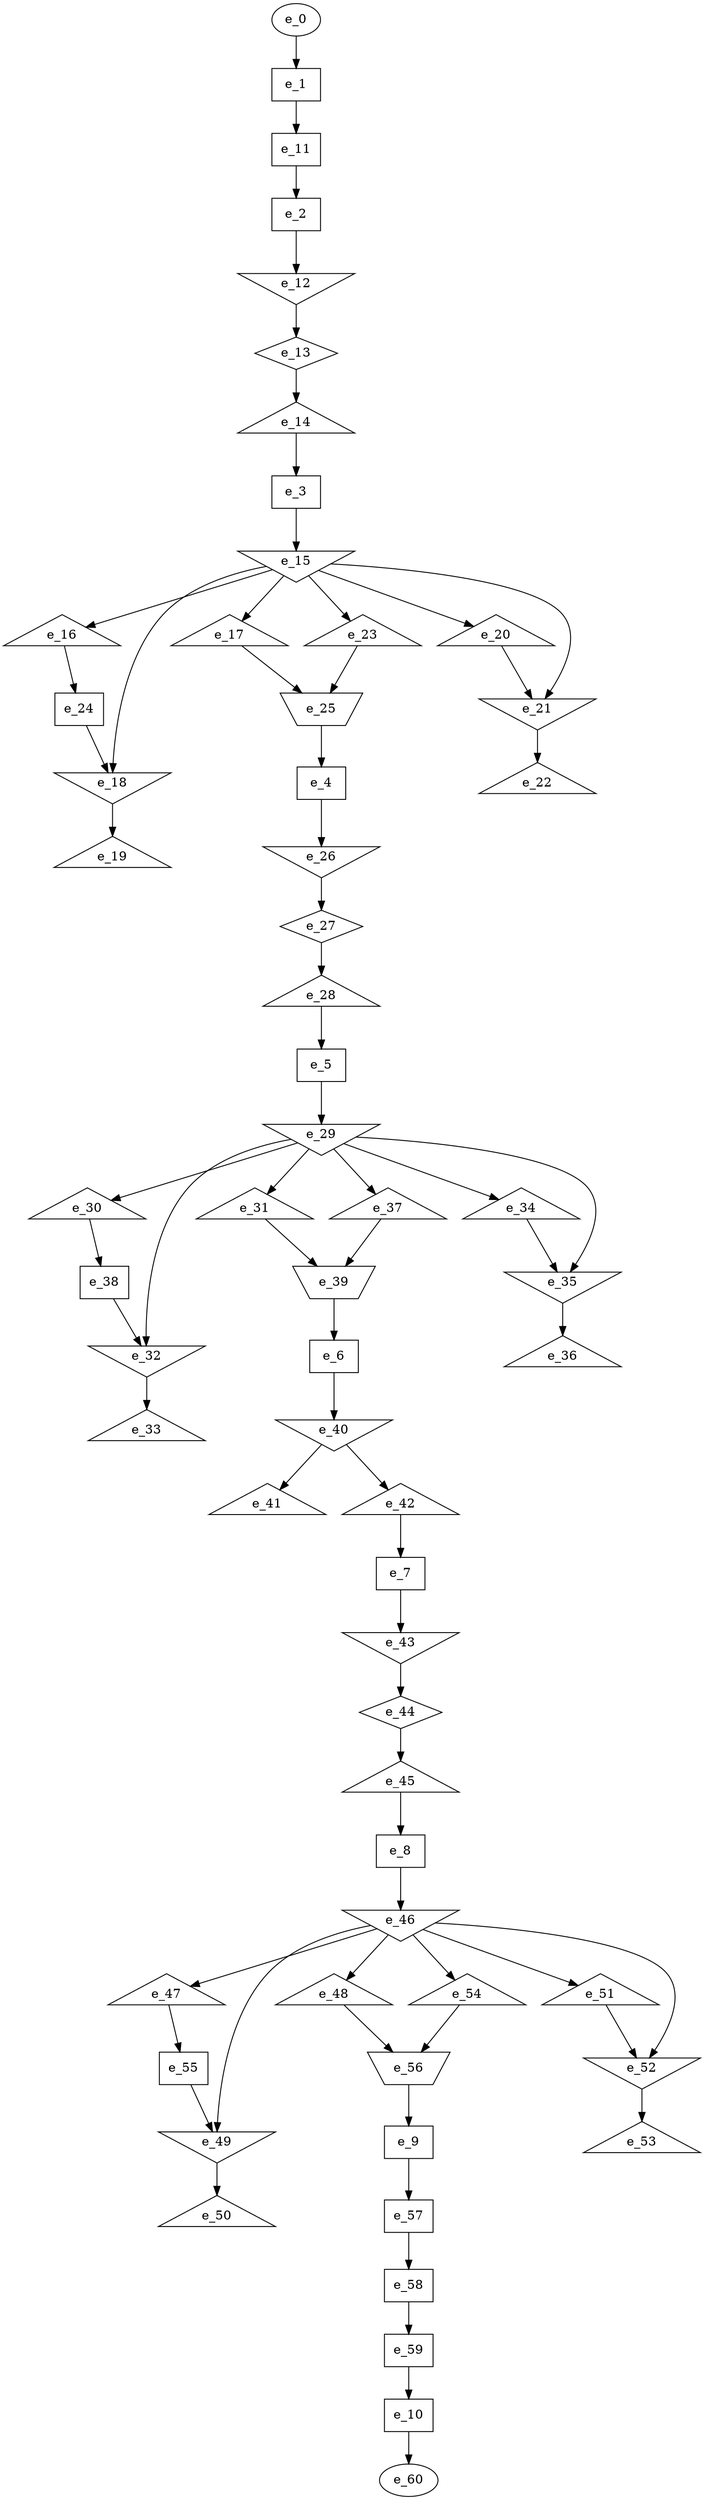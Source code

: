 digraph control_path {
  e_0: entry_node : n ;
  e_1 [shape = dot];
  e_2 [shape = dot];
  e_3 [shape = dot];
  e_4 [shape = dot];
  e_5 [shape = dot];
  e_6 [shape = dot];
  e_7 [shape = dot];
  e_8 [shape = dot];
  e_9 [shape = dot];
  e_10 [shape = dot];
  e_11 [shape = dot];
  e_12 [shape = invtriangle];
  e_13 [shape = diamond];
  e_14 [shape = triangle];
  e_15 [shape = invtriangle];
  e_16 [shape = triangle];
  e_17 [shape = triangle];
  e_18 [shape = invtriangle];
  e_19 [shape = triangle];
  e_20 [shape = triangle];
  e_21 [shape = invtriangle];
  e_22 [shape = triangle];
  e_23 [shape = triangle];
  e_24 [shape = dot];
  e_25 [shape = invtrapezium];
  e_26 [shape = invtriangle];
  e_27 [shape = diamond];
  e_28 [shape = triangle];
  e_29 [shape = invtriangle];
  e_30 [shape = triangle];
  e_31 [shape = triangle];
  e_32 [shape = invtriangle];
  e_33 [shape = triangle];
  e_34 [shape = triangle];
  e_35 [shape = invtriangle];
  e_36 [shape = triangle];
  e_37 [shape = triangle];
  e_38 [shape = dot];
  e_39 [shape = invtrapezium];
  e_40 [shape = invtriangle];
  e_41 [shape = triangle];
  e_42 [shape = triangle];
  e_43 [shape = invtriangle];
  e_44 [shape = diamond];
  e_45 [shape = triangle];
  e_46 [shape = invtriangle];
  e_47 [shape = triangle];
  e_48 [shape = triangle];
  e_49 [shape = invtriangle];
  e_50 [shape = triangle];
  e_51 [shape = triangle];
  e_52 [shape = invtriangle];
  e_53 [shape = triangle];
  e_54 [shape = triangle];
  e_55 [shape = dot];
  e_56 [shape = invtrapezium];
  e_57 [shape = dot];
  e_58 [shape = dot];
  e_59 [shape = dot];
  e_60: exit_node : s ;
  e_0 -> e_1;
  e_11 -> e_2;
  e_14 -> e_3;
  e_25 -> e_4;
  e_28 -> e_5;
  e_39 -> e_6;
  e_42 -> e_7;
  e_45 -> e_8;
  e_56 -> e_9;
  e_59 -> e_10;
  e_1 -> e_11;
  e_2 -> e_12;
  e_12 -> e_13;
  e_13 -> e_14;
  e_3 -> e_15;
  e_15 -> e_16;
  e_15 -> e_17;
  e_24 -> e_18;
  e_15 -> e_18;
  e_18 -> e_19;
  e_15 -> e_20;
  e_20 -> e_21;
  e_15 -> e_21;
  e_21 -> e_22;
  e_15 -> e_23;
  e_16 -> e_24;
  e_23 -> e_25;
  e_17 -> e_25;
  e_4 -> e_26;
  e_26 -> e_27;
  e_27 -> e_28;
  e_5 -> e_29;
  e_29 -> e_30;
  e_29 -> e_31;
  e_29 -> e_32;
  e_38 -> e_32;
  e_32 -> e_33;
  e_29 -> e_34;
  e_29 -> e_35;
  e_34 -> e_35;
  e_35 -> e_36;
  e_29 -> e_37;
  e_30 -> e_38;
  e_31 -> e_39;
  e_37 -> e_39;
  e_6 -> e_40;
  e_40 -> e_41;
  e_40 -> e_42;
  e_7 -> e_43;
  e_43 -> e_44;
  e_44 -> e_45;
  e_8 -> e_46;
  e_46 -> e_47;
  e_46 -> e_48;
  e_46 -> e_49;
  e_55 -> e_49;
  e_49 -> e_50;
  e_46 -> e_51;
  e_46 -> e_52;
  e_51 -> e_52;
  e_52 -> e_53;
  e_46 -> e_54;
  e_47 -> e_55;
  e_48 -> e_56;
  e_54 -> e_56;
  e_9 -> e_57;
  e_57 -> e_58;
  e_58 -> e_59;
  e_10 -> e_60;
}
